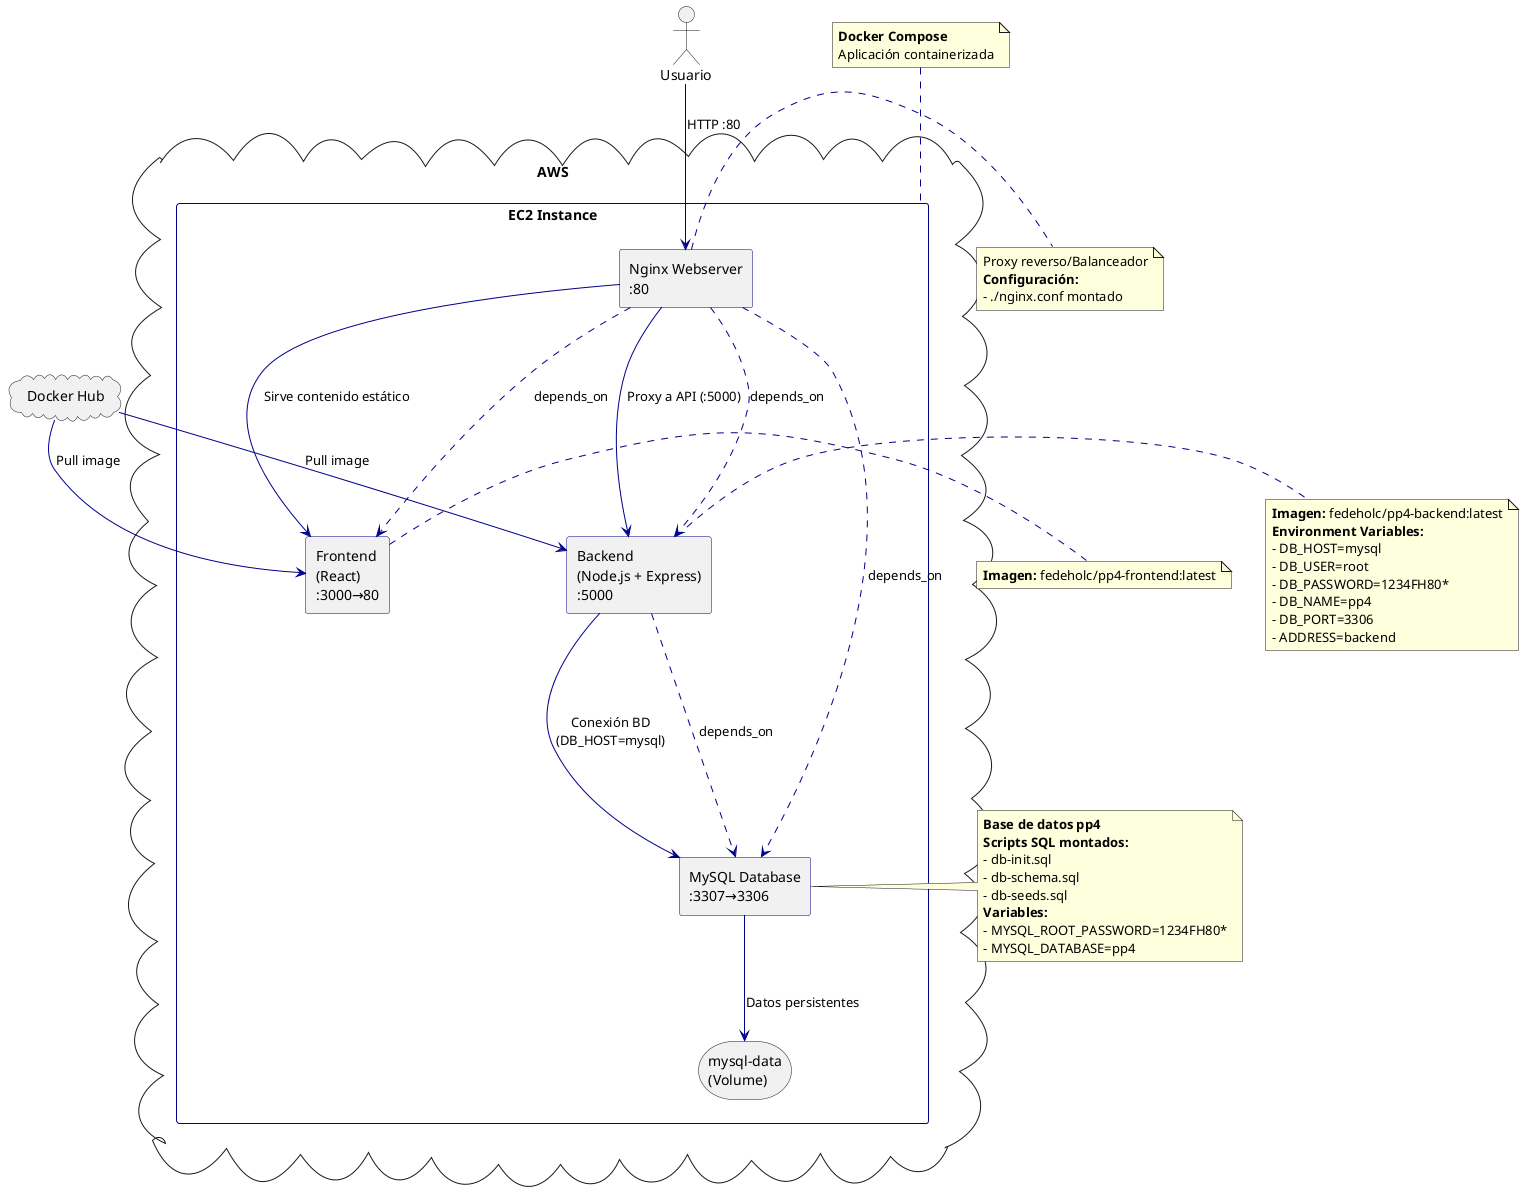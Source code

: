 @startuml Docker Compose Architecture

skinparam rectangle {
   
    BorderColor DarkBlue
}

skinparam arrow {
    Color DarkBlue
}

cloud "AWS" as aws {
    rectangle "EC2 Instance" as ec2 {
        
        rectangle "Nginx Webserver\n:80" as nginx
        
        rectangle "Frontend\n(React)\n:3000→80" as frontend
        
        rectangle "Backend\n(Node.js + Express)\n:5000" as backend
        
        rectangle "MySQL Database\n:3307→3306" as mysql
        
        storage "mysql-data\n(Volume)" as volume
    }
}

cloud "Docker Hub" as dockerhub

actor "Usuario" as user

' Conexiones principales
user --> nginx : "HTTP :80"
nginx --> frontend : "Sirve contenido estático"
nginx --> backend : "Proxy a API (:5000)"
backend --> mysql : "Conexión BD\n(DB_HOST=mysql)"

' Datos persistentes
mysql --> volume : "Datos persistentes"

' Imágenes desde Docker Hub
dockerhub --> frontend : "Pull image"
dockerhub --> backend : "Pull image"

' Dependencias (representadas con líneas punteadas)
nginx -.-> backend : depends_on
nginx -.-> frontend : depends_on
nginx -.-> mysql : depends_on
backend -.-> mysql : depends_on

note right of nginx
Proxy reverso/Balanceador
**Configuración:**
- ./nginx.conf montado
end note

note right of frontend
**Imagen:** fedeholc/pp4-frontend:latest
end note

note right of backend
**Imagen:** fedeholc/pp4-backend:latest
**Environment Variables:**
- DB_HOST=mysql
- DB_USER=root
- DB_PASSWORD=1234FH80*
- DB_NAME=pp4
- DB_PORT=3306
- ADDRESS=backend
end note

note right of mysql
**Base de datos pp4**
**Scripts SQL montados:**
- db-init.sql
- db-schema.sql
- db-seeds.sql
**Variables:**
- MYSQL_ROOT_PASSWORD=1234FH80*
- MYSQL_DATABASE=pp4
end note

note top of ec2
**Docker Compose**
Aplicación containerizada
end note

@enduml